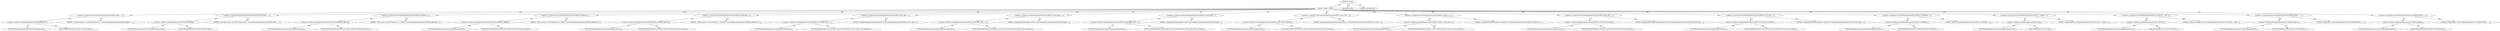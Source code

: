 digraph "&lt;clinit&gt;" {  
"111669149727" [label = <(METHOD,&lt;clinit&gt;)> ]
"25769803894" [label = <(BLOCK,&lt;empty&gt;,&lt;empty&gt;)> ]
"30064771642" [label = <(&lt;operator&gt;.assignment,String WeblogicDeploymentTool.PUBLICID_EJB11 = ...)<SUB>91</SUB>> ]
"30064771643" [label = <(&lt;operator&gt;.fieldAccess,WeblogicDeploymentTool.PUBLICID_EJB11)<SUB>91</SUB>> ]
"180388626473" [label = <(TYPE_REF,WeblogicDeploymentTool,WeblogicDeploymentTool)<SUB>91</SUB>> ]
"55834574956" [label = <(FIELD_IDENTIFIER,PUBLICID_EJB11,PUBLICID_EJB11)<SUB>91</SUB>> ]
"90194313313" [label = <(LITERAL,&quot;-//Sun Microsystems, Inc.//DTD Enterprise Java...,String WeblogicDeploymentTool.PUBLICID_EJB11 = ...)<SUB>92</SUB>> ]
"30064771644" [label = <(&lt;operator&gt;.assignment,String WeblogicDeploymentTool.PUBLICID_EJB20 = ...)<SUB>93</SUB>> ]
"30064771645" [label = <(&lt;operator&gt;.fieldAccess,WeblogicDeploymentTool.PUBLICID_EJB20)<SUB>93</SUB>> ]
"180388626474" [label = <(TYPE_REF,WeblogicDeploymentTool,WeblogicDeploymentTool)<SUB>93</SUB>> ]
"55834574957" [label = <(FIELD_IDENTIFIER,PUBLICID_EJB20,PUBLICID_EJB20)<SUB>93</SUB>> ]
"90194313314" [label = <(LITERAL,&quot;-//Sun Microsystems, Inc.//DTD Enterprise Java...,String WeblogicDeploymentTool.PUBLICID_EJB20 = ...)<SUB>94</SUB>> ]
"30064771646" [label = <(&lt;operator&gt;.assignment,String WeblogicDeploymentTool.PUBLICID_WEBLOGIC...)<SUB>95</SUB>> ]
"30064771647" [label = <(&lt;operator&gt;.fieldAccess,WeblogicDeploymentTool.PUBLICID_WEBLOGIC_EJB510)<SUB>95</SUB>> ]
"180388626475" [label = <(TYPE_REF,WeblogicDeploymentTool,WeblogicDeploymentTool)<SUB>95</SUB>> ]
"55834574958" [label = <(FIELD_IDENTIFIER,PUBLICID_WEBLOGIC_EJB510,PUBLICID_WEBLOGIC_EJB510)<SUB>95</SUB>> ]
"90194313315" [label = <(LITERAL,&quot;-//BEA Systems, Inc.//DTD WebLogic 5.1.0 EJB//EN&quot;,String WeblogicDeploymentTool.PUBLICID_WEBLOGIC...)<SUB>96</SUB>> ]
"30064771648" [label = <(&lt;operator&gt;.assignment,String WeblogicDeploymentTool.PUBLICID_WEBLOGIC...)<SUB>97</SUB>> ]
"30064771649" [label = <(&lt;operator&gt;.fieldAccess,WeblogicDeploymentTool.PUBLICID_WEBLOGIC_EJB600)<SUB>97</SUB>> ]
"180388626476" [label = <(TYPE_REF,WeblogicDeploymentTool,WeblogicDeploymentTool)<SUB>97</SUB>> ]
"55834574959" [label = <(FIELD_IDENTIFIER,PUBLICID_WEBLOGIC_EJB600,PUBLICID_WEBLOGIC_EJB600)<SUB>97</SUB>> ]
"90194313316" [label = <(LITERAL,&quot;-//BEA Systems, Inc.//DTD WebLogic 6.0.0 EJB//EN&quot;,String WeblogicDeploymentTool.PUBLICID_WEBLOGIC...)<SUB>98</SUB>> ]
"30064771650" [label = <(&lt;operator&gt;.assignment,String WeblogicDeploymentTool.PUBLICID_WEBLOGIC...)<SUB>99</SUB>> ]
"30064771651" [label = <(&lt;operator&gt;.fieldAccess,WeblogicDeploymentTool.PUBLICID_WEBLOGIC_EJB700)<SUB>99</SUB>> ]
"180388626477" [label = <(TYPE_REF,WeblogicDeploymentTool,WeblogicDeploymentTool)<SUB>99</SUB>> ]
"55834574960" [label = <(FIELD_IDENTIFIER,PUBLICID_WEBLOGIC_EJB700,PUBLICID_WEBLOGIC_EJB700)<SUB>99</SUB>> ]
"90194313317" [label = <(LITERAL,&quot;-//BEA Systems, Inc.//DTD WebLogic 7.0.0 EJB//EN&quot;,String WeblogicDeploymentTool.PUBLICID_WEBLOGIC...)<SUB>100</SUB>> ]
"30064771652" [label = <(&lt;operator&gt;.assignment,String WeblogicDeploymentTool.DEFAULT_WL51_EJB1...)<SUB>102</SUB>> ]
"30064771653" [label = <(&lt;operator&gt;.fieldAccess,WeblogicDeploymentTool.DEFAULT_WL51_EJB11_DTD_L...)<SUB>102</SUB>> ]
"180388626478" [label = <(TYPE_REF,WeblogicDeploymentTool,WeblogicDeploymentTool)<SUB>102</SUB>> ]
"55834574961" [label = <(FIELD_IDENTIFIER,DEFAULT_WL51_EJB11_DTD_LOCATION,DEFAULT_WL51_EJB11_DTD_LOCATION)<SUB>102</SUB>> ]
"90194313318" [label = <(LITERAL,&quot;/weblogic/ejb/deployment/xml/ejb-jar.dtd&quot;,String WeblogicDeploymentTool.DEFAULT_WL51_EJB1...)<SUB>103</SUB>> ]
"30064771654" [label = <(&lt;operator&gt;.assignment,String WeblogicDeploymentTool.DEFAULT_WL60_EJB1...)<SUB>104</SUB>> ]
"30064771655" [label = <(&lt;operator&gt;.fieldAccess,WeblogicDeploymentTool.DEFAULT_WL60_EJB11_DTD_L...)<SUB>104</SUB>> ]
"180388626479" [label = <(TYPE_REF,WeblogicDeploymentTool,WeblogicDeploymentTool)<SUB>104</SUB>> ]
"55834574962" [label = <(FIELD_IDENTIFIER,DEFAULT_WL60_EJB11_DTD_LOCATION,DEFAULT_WL60_EJB11_DTD_LOCATION)<SUB>104</SUB>> ]
"90194313319" [label = <(LITERAL,&quot;/weblogic/ejb20/dd/xml/ejb11-jar.dtd&quot;,String WeblogicDeploymentTool.DEFAULT_WL60_EJB1...)<SUB>105</SUB>> ]
"30064771656" [label = <(&lt;operator&gt;.assignment,String WeblogicDeploymentTool.DEFAULT_WL60_EJB2...)<SUB>106</SUB>> ]
"30064771657" [label = <(&lt;operator&gt;.fieldAccess,WeblogicDeploymentTool.DEFAULT_WL60_EJB20_DTD_L...)<SUB>106</SUB>> ]
"180388626480" [label = <(TYPE_REF,WeblogicDeploymentTool,WeblogicDeploymentTool)<SUB>106</SUB>> ]
"55834574963" [label = <(FIELD_IDENTIFIER,DEFAULT_WL60_EJB20_DTD_LOCATION,DEFAULT_WL60_EJB20_DTD_LOCATION)<SUB>106</SUB>> ]
"90194313320" [label = <(LITERAL,&quot;/weblogic/ejb20/dd/xml/ejb20-jar.dtd&quot;,String WeblogicDeploymentTool.DEFAULT_WL60_EJB2...)<SUB>107</SUB>> ]
"30064771658" [label = <(&lt;operator&gt;.assignment,String WeblogicDeploymentTool.DEFAULT_WL51_DTD_...)<SUB>109</SUB>> ]
"30064771659" [label = <(&lt;operator&gt;.fieldAccess,WeblogicDeploymentTool.DEFAULT_WL51_DTD_LOCATION)<SUB>109</SUB>> ]
"180388626481" [label = <(TYPE_REF,WeblogicDeploymentTool,WeblogicDeploymentTool)<SUB>109</SUB>> ]
"55834574964" [label = <(FIELD_IDENTIFIER,DEFAULT_WL51_DTD_LOCATION,DEFAULT_WL51_DTD_LOCATION)<SUB>109</SUB>> ]
"90194313321" [label = <(LITERAL,&quot;/weblogic/ejb/deployment/xml/weblogic-ejb-jar....,String WeblogicDeploymentTool.DEFAULT_WL51_DTD_...)<SUB>110</SUB>> ]
"30064771660" [label = <(&lt;operator&gt;.assignment,String WeblogicDeploymentTool.DEFAULT_WL60_51_D...)<SUB>111</SUB>> ]
"30064771661" [label = <(&lt;operator&gt;.fieldAccess,WeblogicDeploymentTool.DEFAULT_WL60_51_DTD_LOCA...)<SUB>111</SUB>> ]
"180388626482" [label = <(TYPE_REF,WeblogicDeploymentTool,WeblogicDeploymentTool)<SUB>111</SUB>> ]
"55834574965" [label = <(FIELD_IDENTIFIER,DEFAULT_WL60_51_DTD_LOCATION,DEFAULT_WL60_51_DTD_LOCATION)<SUB>111</SUB>> ]
"90194313322" [label = <(LITERAL,&quot;/weblogic/ejb20/dd/xml/weblogic510-ejb-jar.dtd&quot;,String WeblogicDeploymentTool.DEFAULT_WL60_51_D...)<SUB>112</SUB>> ]
"30064771662" [label = <(&lt;operator&gt;.assignment,String WeblogicDeploymentTool.DEFAULT_WL60_DTD_...)<SUB>113</SUB>> ]
"30064771663" [label = <(&lt;operator&gt;.fieldAccess,WeblogicDeploymentTool.DEFAULT_WL60_DTD_LOCATION)<SUB>113</SUB>> ]
"180388626483" [label = <(TYPE_REF,WeblogicDeploymentTool,WeblogicDeploymentTool)<SUB>113</SUB>> ]
"55834574966" [label = <(FIELD_IDENTIFIER,DEFAULT_WL60_DTD_LOCATION,DEFAULT_WL60_DTD_LOCATION)<SUB>113</SUB>> ]
"90194313323" [label = <(LITERAL,&quot;/weblogic/ejb20/dd/xml/weblogic600-ejb-jar.dtd&quot;,String WeblogicDeploymentTool.DEFAULT_WL60_DTD_...)<SUB>114</SUB>> ]
"30064771664" [label = <(&lt;operator&gt;.assignment,String WeblogicDeploymentTool.DEFAULT_WL70_DTD_...)<SUB>115</SUB>> ]
"30064771665" [label = <(&lt;operator&gt;.fieldAccess,WeblogicDeploymentTool.DEFAULT_WL70_DTD_LOCATION)<SUB>115</SUB>> ]
"180388626484" [label = <(TYPE_REF,WeblogicDeploymentTool,WeblogicDeploymentTool)<SUB>115</SUB>> ]
"55834574967" [label = <(FIELD_IDENTIFIER,DEFAULT_WL70_DTD_LOCATION,DEFAULT_WL70_DTD_LOCATION)<SUB>115</SUB>> ]
"90194313324" [label = <(LITERAL,&quot;/weblogic/ejb20/dd/xml/weblogic700-ejb-jar.dtd&quot;,String WeblogicDeploymentTool.DEFAULT_WL70_DTD_...)<SUB>116</SUB>> ]
"30064771666" [label = <(&lt;operator&gt;.assignment,String WeblogicDeploymentTool.DEFAULT_COMPILER ...)<SUB>118</SUB>> ]
"30064771667" [label = <(&lt;operator&gt;.fieldAccess,WeblogicDeploymentTool.DEFAULT_COMPILER)<SUB>118</SUB>> ]
"180388626485" [label = <(TYPE_REF,WeblogicDeploymentTool,WeblogicDeploymentTool)<SUB>118</SUB>> ]
"55834574968" [label = <(FIELD_IDENTIFIER,DEFAULT_COMPILER,DEFAULT_COMPILER)<SUB>118</SUB>> ]
"90194313325" [label = <(LITERAL,&quot;default&quot;,String WeblogicDeploymentTool.DEFAULT_COMPILER ...)<SUB>118</SUB>> ]
"30064771668" [label = <(&lt;operator&gt;.assignment,String WeblogicDeploymentTool.WL_DD = &quot;weblogic...)<SUB>120</SUB>> ]
"30064771669" [label = <(&lt;operator&gt;.fieldAccess,WeblogicDeploymentTool.WL_DD)<SUB>120</SUB>> ]
"180388626486" [label = <(TYPE_REF,WeblogicDeploymentTool,WeblogicDeploymentTool)<SUB>120</SUB>> ]
"55834574969" [label = <(FIELD_IDENTIFIER,WL_DD,WL_DD)<SUB>120</SUB>> ]
"90194313326" [label = <(LITERAL,&quot;weblogic-ejb-jar.xml&quot;,String WeblogicDeploymentTool.WL_DD = &quot;weblogic...)<SUB>120</SUB>> ]
"30064771670" [label = <(&lt;operator&gt;.assignment,String WeblogicDeploymentTool.WL_CMP_DD = &quot;webl...)<SUB>121</SUB>> ]
"30064771671" [label = <(&lt;operator&gt;.fieldAccess,WeblogicDeploymentTool.WL_CMP_DD)<SUB>121</SUB>> ]
"180388626487" [label = <(TYPE_REF,WeblogicDeploymentTool,WeblogicDeploymentTool)<SUB>121</SUB>> ]
"55834574970" [label = <(FIELD_IDENTIFIER,WL_CMP_DD,WL_CMP_DD)<SUB>121</SUB>> ]
"90194313327" [label = <(LITERAL,&quot;weblogic-cmp-rdbms-jar.xml&quot;,String WeblogicDeploymentTool.WL_CMP_DD = &quot;webl...)<SUB>121</SUB>> ]
"30064771672" [label = <(&lt;operator&gt;.assignment,String WeblogicDeploymentTool.COMPILER_EJB11 = ...)<SUB>123</SUB>> ]
"30064771673" [label = <(&lt;operator&gt;.fieldAccess,WeblogicDeploymentTool.COMPILER_EJB11)<SUB>123</SUB>> ]
"180388626488" [label = <(TYPE_REF,WeblogicDeploymentTool,WeblogicDeploymentTool)<SUB>123</SUB>> ]
"55834574971" [label = <(FIELD_IDENTIFIER,COMPILER_EJB11,COMPILER_EJB11)<SUB>123</SUB>> ]
"90194313328" [label = <(LITERAL,&quot;weblogic.ejbc&quot;,String WeblogicDeploymentTool.COMPILER_EJB11 = ...)<SUB>123</SUB>> ]
"30064771674" [label = <(&lt;operator&gt;.assignment,String WeblogicDeploymentTool.COMPILER_EJB20 = ...)<SUB>124</SUB>> ]
"30064771675" [label = <(&lt;operator&gt;.fieldAccess,WeblogicDeploymentTool.COMPILER_EJB20)<SUB>124</SUB>> ]
"180388626489" [label = <(TYPE_REF,WeblogicDeploymentTool,WeblogicDeploymentTool)<SUB>124</SUB>> ]
"55834574972" [label = <(FIELD_IDENTIFIER,COMPILER_EJB20,COMPILER_EJB20)<SUB>124</SUB>> ]
"90194313329" [label = <(LITERAL,&quot;weblogic.ejbc20&quot;,String WeblogicDeploymentTool.COMPILER_EJB20 = ...)<SUB>124</SUB>> ]
"133143986288" [label = <(MODIFIER,STATIC)> ]
"128849018911" [label = <(METHOD_RETURN,void)> ]
  "111669149727" -> "25769803894"  [ label = "AST: "] 
  "111669149727" -> "133143986288"  [ label = "AST: "] 
  "111669149727" -> "128849018911"  [ label = "AST: "] 
  "25769803894" -> "30064771642"  [ label = "AST: "] 
  "25769803894" -> "30064771644"  [ label = "AST: "] 
  "25769803894" -> "30064771646"  [ label = "AST: "] 
  "25769803894" -> "30064771648"  [ label = "AST: "] 
  "25769803894" -> "30064771650"  [ label = "AST: "] 
  "25769803894" -> "30064771652"  [ label = "AST: "] 
  "25769803894" -> "30064771654"  [ label = "AST: "] 
  "25769803894" -> "30064771656"  [ label = "AST: "] 
  "25769803894" -> "30064771658"  [ label = "AST: "] 
  "25769803894" -> "30064771660"  [ label = "AST: "] 
  "25769803894" -> "30064771662"  [ label = "AST: "] 
  "25769803894" -> "30064771664"  [ label = "AST: "] 
  "25769803894" -> "30064771666"  [ label = "AST: "] 
  "25769803894" -> "30064771668"  [ label = "AST: "] 
  "25769803894" -> "30064771670"  [ label = "AST: "] 
  "25769803894" -> "30064771672"  [ label = "AST: "] 
  "25769803894" -> "30064771674"  [ label = "AST: "] 
  "30064771642" -> "30064771643"  [ label = "AST: "] 
  "30064771642" -> "90194313313"  [ label = "AST: "] 
  "30064771643" -> "180388626473"  [ label = "AST: "] 
  "30064771643" -> "55834574956"  [ label = "AST: "] 
  "30064771644" -> "30064771645"  [ label = "AST: "] 
  "30064771644" -> "90194313314"  [ label = "AST: "] 
  "30064771645" -> "180388626474"  [ label = "AST: "] 
  "30064771645" -> "55834574957"  [ label = "AST: "] 
  "30064771646" -> "30064771647"  [ label = "AST: "] 
  "30064771646" -> "90194313315"  [ label = "AST: "] 
  "30064771647" -> "180388626475"  [ label = "AST: "] 
  "30064771647" -> "55834574958"  [ label = "AST: "] 
  "30064771648" -> "30064771649"  [ label = "AST: "] 
  "30064771648" -> "90194313316"  [ label = "AST: "] 
  "30064771649" -> "180388626476"  [ label = "AST: "] 
  "30064771649" -> "55834574959"  [ label = "AST: "] 
  "30064771650" -> "30064771651"  [ label = "AST: "] 
  "30064771650" -> "90194313317"  [ label = "AST: "] 
  "30064771651" -> "180388626477"  [ label = "AST: "] 
  "30064771651" -> "55834574960"  [ label = "AST: "] 
  "30064771652" -> "30064771653"  [ label = "AST: "] 
  "30064771652" -> "90194313318"  [ label = "AST: "] 
  "30064771653" -> "180388626478"  [ label = "AST: "] 
  "30064771653" -> "55834574961"  [ label = "AST: "] 
  "30064771654" -> "30064771655"  [ label = "AST: "] 
  "30064771654" -> "90194313319"  [ label = "AST: "] 
  "30064771655" -> "180388626479"  [ label = "AST: "] 
  "30064771655" -> "55834574962"  [ label = "AST: "] 
  "30064771656" -> "30064771657"  [ label = "AST: "] 
  "30064771656" -> "90194313320"  [ label = "AST: "] 
  "30064771657" -> "180388626480"  [ label = "AST: "] 
  "30064771657" -> "55834574963"  [ label = "AST: "] 
  "30064771658" -> "30064771659"  [ label = "AST: "] 
  "30064771658" -> "90194313321"  [ label = "AST: "] 
  "30064771659" -> "180388626481"  [ label = "AST: "] 
  "30064771659" -> "55834574964"  [ label = "AST: "] 
  "30064771660" -> "30064771661"  [ label = "AST: "] 
  "30064771660" -> "90194313322"  [ label = "AST: "] 
  "30064771661" -> "180388626482"  [ label = "AST: "] 
  "30064771661" -> "55834574965"  [ label = "AST: "] 
  "30064771662" -> "30064771663"  [ label = "AST: "] 
  "30064771662" -> "90194313323"  [ label = "AST: "] 
  "30064771663" -> "180388626483"  [ label = "AST: "] 
  "30064771663" -> "55834574966"  [ label = "AST: "] 
  "30064771664" -> "30064771665"  [ label = "AST: "] 
  "30064771664" -> "90194313324"  [ label = "AST: "] 
  "30064771665" -> "180388626484"  [ label = "AST: "] 
  "30064771665" -> "55834574967"  [ label = "AST: "] 
  "30064771666" -> "30064771667"  [ label = "AST: "] 
  "30064771666" -> "90194313325"  [ label = "AST: "] 
  "30064771667" -> "180388626485"  [ label = "AST: "] 
  "30064771667" -> "55834574968"  [ label = "AST: "] 
  "30064771668" -> "30064771669"  [ label = "AST: "] 
  "30064771668" -> "90194313326"  [ label = "AST: "] 
  "30064771669" -> "180388626486"  [ label = "AST: "] 
  "30064771669" -> "55834574969"  [ label = "AST: "] 
  "30064771670" -> "30064771671"  [ label = "AST: "] 
  "30064771670" -> "90194313327"  [ label = "AST: "] 
  "30064771671" -> "180388626487"  [ label = "AST: "] 
  "30064771671" -> "55834574970"  [ label = "AST: "] 
  "30064771672" -> "30064771673"  [ label = "AST: "] 
  "30064771672" -> "90194313328"  [ label = "AST: "] 
  "30064771673" -> "180388626488"  [ label = "AST: "] 
  "30064771673" -> "55834574971"  [ label = "AST: "] 
  "30064771674" -> "30064771675"  [ label = "AST: "] 
  "30064771674" -> "90194313329"  [ label = "AST: "] 
  "30064771675" -> "180388626489"  [ label = "AST: "] 
  "30064771675" -> "55834574972"  [ label = "AST: "] 
}
